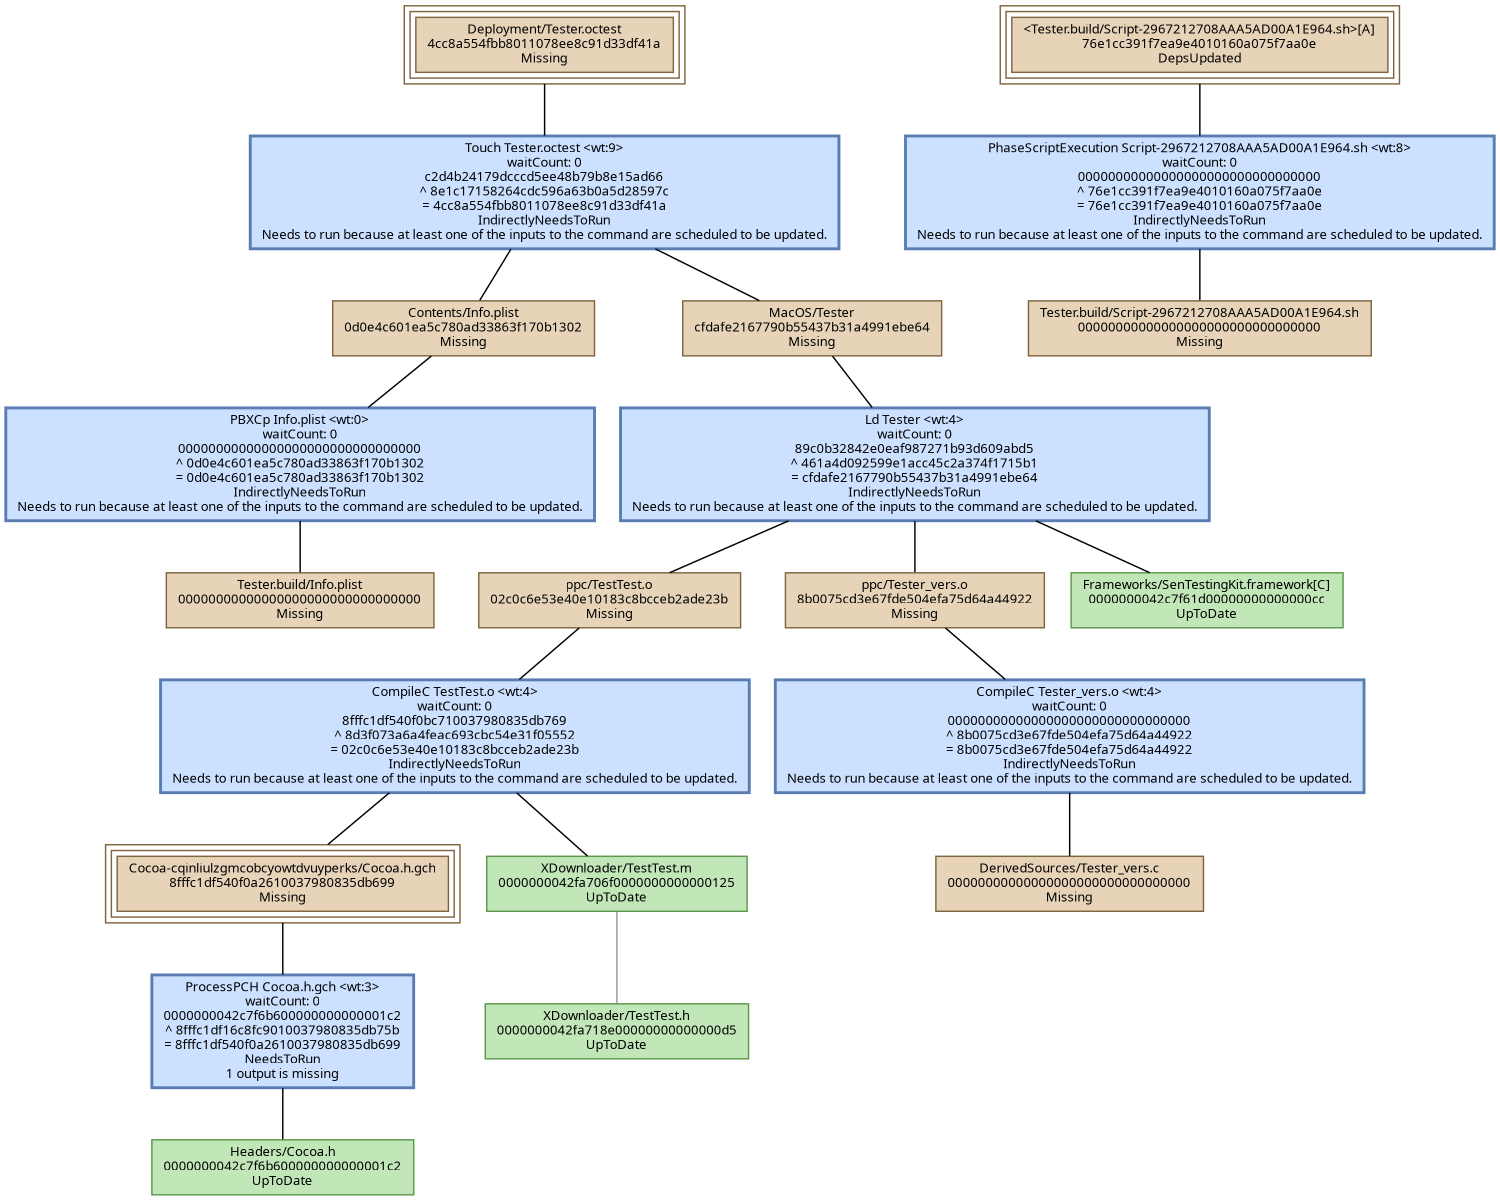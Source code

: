 digraph Tester {
   size = "10.000000,8.500000";
   concentrate = false;

   node [ shape = box, style = filled, color = "0.3 0.5 0.6", fillcolor = "0.3 0.2 0.9", fontname = "Monaco", fontsize = "9" ];
   n00001 [ label = "Deployment/Tester.octest\n4cc8a554fbb8011078ee8c91d33df41a\nMissing", color = "0.1 0.5 0.5", fillcolor = "0.1 0.2 0.9", peripheries = 3 ];
   n00002 [ label = "Contents/Info.plist\n0d0e4c601ea5c780ad33863f170b1302\nMissing", color = "0.1 0.5 0.5", fillcolor = "0.1 0.2 0.9" ];
   n00003 [ label = "Tester.build/Info.plist\n00000000000000000000000000000000\nMissing", color = "0.1 0.5 0.5", fillcolor = "0.1 0.2 0.9" ];
   n00004 [ label = "ppc/TestTest.o\n02c0c6e53e40e10183c8bcceb2ade23b\nMissing", color = "0.1 0.5 0.5", fillcolor = "0.1 0.2 0.9" ];
   n00005 [ label = "Headers/Cocoa.h\n0000000042c7f6b600000000000001c2\nUpToDate" ];
   n00006 [ label = "Cocoa-cqinliulzgmcobcyowtdvuyperks/Cocoa.h.gch\n8fffc1df540f0a2610037980835db699\nMissing", color = "0.1 0.5 0.5", fillcolor = "0.1 0.2 0.9", peripheries = 3 ];
   n00007 [ label = "XDownloader/TestTest.m\n0000000042fa706f0000000000000125\nUpToDate" ];
   n00008 [ label = "ppc/Tester_vers.o\n8b0075cd3e67fde504efa75d64a44922\nMissing", color = "0.1 0.5 0.5", fillcolor = "0.1 0.2 0.9" ];
   n00009 [ label = "DerivedSources/Tester_vers.c\n00000000000000000000000000000000\nMissing", color = "0.1 0.5 0.5", fillcolor = "0.1 0.2 0.9" ];
   n00010 [ label = "MacOS/Tester\ncfdafe2167790b55437b31a4991ebe64\nMissing", color = "0.1 0.5 0.5", fillcolor = "0.1 0.2 0.9" ];
   n00011 [ label = "Frameworks/SenTestingKit.framework[C]\n0000000042c7f61d00000000000000cc\nUpToDate" ];
   n00012 [ label = "<Tester.build/Script-2967212708AAA5AD00A1E964.sh>[A]\n76e1cc391f7ea9e4010160a075f7aa0e\nDepsUpdated", color = "0.1 0.5 0.5", fillcolor = "0.1 0.2 0.9", peripheries = 3 ];
   n00013 [ label = "Tester.build/Script-2967212708AAA5AD00A1E964.sh\n00000000000000000000000000000000\nMissing", color = "0.1 0.5 0.5", fillcolor = "0.1 0.2 0.9" ];
   n00014 [ label = "XDownloader/TestTest.h\n0000000042fa718e00000000000000d5\nUpToDate" ];

   node [ shape = box, style = "filled,bold", color = "0.7 0.5 0.7", fillcolor = "0.7 0.2 1.0", fontname = "Monaco", fontsize = "9" ];
   c00001 [ label = "PBXCp Info.plist <wt:0>\nwaitCount: 0\n00000000000000000000000000000000\n^ 0d0e4c601ea5c780ad33863f170b1302\n= 0d0e4c601ea5c780ad33863f170b1302\nIndirectlyNeedsToRun\nNeeds to run because at least one of the inputs to the command are scheduled to be updated.", color = "0.6 0.5 0.7", fillcolor = "0.6 0.2 1.0" ];
   c00002 [ label = "CompileC TestTest.o <wt:4>\nwaitCount: 0\n8fffc1df540f0bc710037980835db769\n^ 8d3f073a6a4feac693cbc54e31f05552\n= 02c0c6e53e40e10183c8bcceb2ade23b\nIndirectlyNeedsToRun\nNeeds to run because at least one of the inputs to the command are scheduled to be updated.", color = "0.6 0.5 0.7", fillcolor = "0.6 0.2 1.0" ];
   c00003 [ label = "ProcessPCH Cocoa.h.gch <wt:3>\nwaitCount: 0\n0000000042c7f6b600000000000001c2\n^ 8fffc1df16c8fc9010037980835db75b\n= 8fffc1df540f0a2610037980835db699\nNeedsToRun\n1 output is missing", color = "0.6 0.5 0.7", fillcolor = "0.6 0.2 1.0" ];
   c00004 [ label = "CompileC Tester_vers.o <wt:4>\nwaitCount: 0\n00000000000000000000000000000000\n^ 8b0075cd3e67fde504efa75d64a44922\n= 8b0075cd3e67fde504efa75d64a44922\nIndirectlyNeedsToRun\nNeeds to run because at least one of the inputs to the command are scheduled to be updated.", color = "0.6 0.5 0.7", fillcolor = "0.6 0.2 1.0" ];
   c00005 [ label = "Ld Tester <wt:4>\nwaitCount: 0\n89c0b32842e0eaf987271b93d609abd5\n^ 461a4d092599e1acc45c2a374f1715b1\n= cfdafe2167790b55437b31a4991ebe64\nIndirectlyNeedsToRun\nNeeds to run because at least one of the inputs to the command are scheduled to be updated.", color = "0.6 0.5 0.7", fillcolor = "0.6 0.2 1.0" ];
   c00006 [ label = "PhaseScriptExecution Script-2967212708AAA5AD00A1E964.sh <wt:8>\nwaitCount: 0\n00000000000000000000000000000000\n^ 76e1cc391f7ea9e4010160a075f7aa0e\n= 76e1cc391f7ea9e4010160a075f7aa0e\nIndirectlyNeedsToRun\nNeeds to run because at least one of the inputs to the command are scheduled to be updated.", color = "0.6 0.5 0.7", fillcolor = "0.6 0.2 1.0" ];
   c00007 [ label = "Touch Tester.octest <wt:9>\nwaitCount: 0\nc2d4b24179dcccd5ee48b79b8e15ad66\n^ 8e1c17158264cdc596a63b0a5d28597c\n= 4cc8a554fbb8011078ee8c91d33df41a\nIndirectlyNeedsToRun\nNeeds to run because at least one of the inputs to the command are scheduled to be updated.", color = "0.6 0.5 0.7", fillcolor = "0.6 0.2 1.0" ];

   edge [ style = solid, color = black, arrowhead = none, arrowtail = normal ];
   n00001 -> { c00007 };
   n00002 -> { c00001 };
   n00004 -> { c00002 };
   n00006 -> { c00003 };
   n00008 -> { c00004 };
   n00010 -> { c00005 };
   n00012 -> { c00006 };
   c00001 -> { n00003 };
   c00002 -> { n00006 n00007 };
   c00003 -> { n00005 };
   c00004 -> { n00009 };
   c00005 -> { n00004 n00008 n00011 };
   c00006 -> { n00013 };
   c00007 -> { n00002 n00010 };

   edge [ style = solid, color = gray60, arrowhead = none, arrowtail = normal ];
   n00007 -> { n00014 };
}
